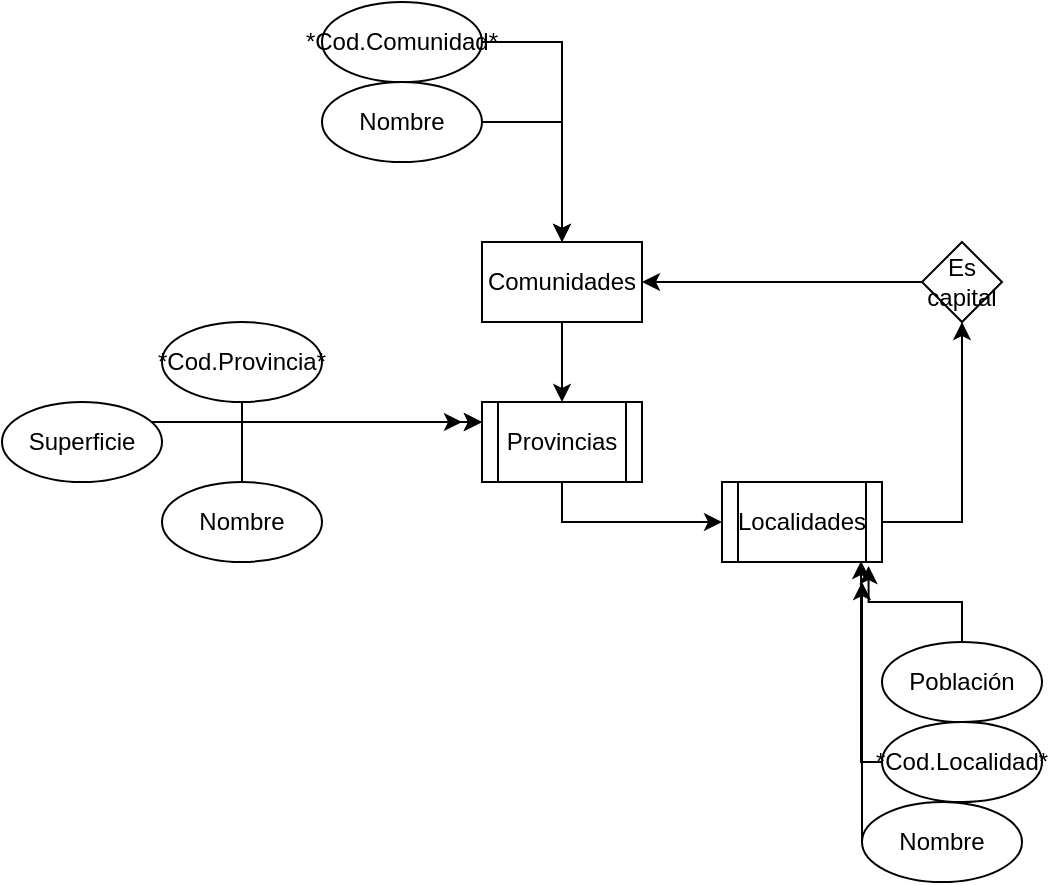 <mxfile version="15.8.6" type="device"><diagram id="t6aWJvVAVDIZHVSrEjjB" name="Page-1"><mxGraphModel dx="1020" dy="1144" grid="1" gridSize="10" guides="1" tooltips="1" connect="1" arrows="1" fold="1" page="1" pageScale="1" pageWidth="827" pageHeight="1169" math="0" shadow="0"><root><mxCell id="0"/><mxCell id="1" parent="0"/><mxCell id="J3LroaYnjUM9tw-gVfXI-20" style="edgeStyle=orthogonalEdgeStyle;rounded=0;orthogonalLoop=1;jettySize=auto;html=1;exitX=1;exitY=0.5;exitDx=0;exitDy=0;" parent="1" source="J3LroaYnjUM9tw-gVfXI-1" target="J3LroaYnjUM9tw-gVfXI-3" edge="1"><mxGeometry relative="1" as="geometry"/></mxCell><mxCell id="J3LroaYnjUM9tw-gVfXI-1" value="Nombre&lt;br&gt;" style="ellipse;whiteSpace=wrap;html=1;" parent="1" vertex="1"><mxGeometry x="240" y="80" width="80" height="40" as="geometry"/></mxCell><mxCell id="J3LroaYnjUM9tw-gVfXI-21" style="edgeStyle=orthogonalEdgeStyle;rounded=0;orthogonalLoop=1;jettySize=auto;html=1;entryX=0.916;entryY=1.05;entryDx=0;entryDy=0;entryPerimeter=0;" parent="1" source="J3LroaYnjUM9tw-gVfXI-2" target="J3LroaYnjUM9tw-gVfXI-7" edge="1"><mxGeometry relative="1" as="geometry"><Array as="points"><mxPoint x="560" y="340"/><mxPoint x="513" y="340"/></Array></mxGeometry></mxCell><mxCell id="J3LroaYnjUM9tw-gVfXI-2" value="Población" style="ellipse;whiteSpace=wrap;html=1;" parent="1" vertex="1"><mxGeometry x="520" y="360" width="80" height="40" as="geometry"/></mxCell><mxCell id="J3LroaYnjUM9tw-gVfXI-17" style="edgeStyle=orthogonalEdgeStyle;rounded=0;orthogonalLoop=1;jettySize=auto;html=1;" parent="1" source="J3LroaYnjUM9tw-gVfXI-3" target="J3LroaYnjUM9tw-gVfXI-6" edge="1"><mxGeometry relative="1" as="geometry"/></mxCell><mxCell id="J3LroaYnjUM9tw-gVfXI-3" value="Comunidades" style="rounded=0;whiteSpace=wrap;html=1;" parent="1" vertex="1"><mxGeometry x="320" y="160" width="80" height="40" as="geometry"/></mxCell><mxCell id="J3LroaYnjUM9tw-gVfXI-19" style="edgeStyle=orthogonalEdgeStyle;rounded=0;orthogonalLoop=1;jettySize=auto;html=1;exitX=0.5;exitY=1;exitDx=0;exitDy=0;" parent="1" source="J3LroaYnjUM9tw-gVfXI-6" target="J3LroaYnjUM9tw-gVfXI-7" edge="1"><mxGeometry relative="1" as="geometry"/></mxCell><mxCell id="J3LroaYnjUM9tw-gVfXI-6" value="Provincias" style="shape=process;whiteSpace=wrap;html=1;backgroundOutline=1;" parent="1" vertex="1"><mxGeometry x="320" y="240" width="80" height="40" as="geometry"/></mxCell><mxCell id="J3LroaYnjUM9tw-gVfXI-15" style="edgeStyle=orthogonalEdgeStyle;rounded=0;orthogonalLoop=1;jettySize=auto;html=1;" parent="1" source="J3LroaYnjUM9tw-gVfXI-7" target="J3LroaYnjUM9tw-gVfXI-9" edge="1"><mxGeometry relative="1" as="geometry"/></mxCell><mxCell id="J3LroaYnjUM9tw-gVfXI-7" value="Localidades" style="shape=process;whiteSpace=wrap;html=1;backgroundOutline=1;" parent="1" vertex="1"><mxGeometry x="440" y="280" width="80" height="40" as="geometry"/></mxCell><mxCell id="J3LroaYnjUM9tw-gVfXI-16" style="edgeStyle=orthogonalEdgeStyle;rounded=0;orthogonalLoop=1;jettySize=auto;html=1;" parent="1" source="J3LroaYnjUM9tw-gVfXI-9" target="J3LroaYnjUM9tw-gVfXI-3" edge="1"><mxGeometry relative="1" as="geometry"/></mxCell><mxCell id="J3LroaYnjUM9tw-gVfXI-9" value="Es capital" style="rhombus;whiteSpace=wrap;html=1;" parent="1" vertex="1"><mxGeometry x="540" y="160" width="40" height="40" as="geometry"/></mxCell><mxCell id="J3LroaYnjUM9tw-gVfXI-24" style="edgeStyle=orthogonalEdgeStyle;rounded=0;orthogonalLoop=1;jettySize=auto;html=1;entryX=0.5;entryY=0;entryDx=0;entryDy=0;" parent="1" source="J3LroaYnjUM9tw-gVfXI-23" target="J3LroaYnjUM9tw-gVfXI-3" edge="1"><mxGeometry relative="1" as="geometry"><Array as="points"><mxPoint x="360" y="60"/></Array></mxGeometry></mxCell><mxCell id="J3LroaYnjUM9tw-gVfXI-23" value="*Cod.Comunidad*" style="ellipse;whiteSpace=wrap;html=1;" parent="1" vertex="1"><mxGeometry x="240" y="40" width="80" height="40" as="geometry"/></mxCell><mxCell id="J3LroaYnjUM9tw-gVfXI-26" style="edgeStyle=orthogonalEdgeStyle;rounded=0;orthogonalLoop=1;jettySize=auto;html=1;entryX=0;entryY=0.25;entryDx=0;entryDy=0;exitX=0.5;exitY=1;exitDx=0;exitDy=0;" parent="1" source="J3LroaYnjUM9tw-gVfXI-25" target="J3LroaYnjUM9tw-gVfXI-6" edge="1"><mxGeometry relative="1" as="geometry"><mxPoint x="200" y="250" as="sourcePoint"/><Array as="points"><mxPoint x="200" y="250"/></Array></mxGeometry></mxCell><mxCell id="J3LroaYnjUM9tw-gVfXI-25" value="*Cod.Provincia*" style="ellipse;whiteSpace=wrap;html=1;" parent="1" vertex="1"><mxGeometry x="160" y="200" width="80" height="40" as="geometry"/></mxCell><mxCell id="J3LroaYnjUM9tw-gVfXI-28" style="edgeStyle=orthogonalEdgeStyle;rounded=0;orthogonalLoop=1;jettySize=auto;html=1;entryX=0;entryY=0.25;entryDx=0;entryDy=0;" parent="1" source="J3LroaYnjUM9tw-gVfXI-27" target="J3LroaYnjUM9tw-gVfXI-6" edge="1"><mxGeometry relative="1" as="geometry"><Array as="points"><mxPoint x="210" y="250"/><mxPoint x="210" y="250"/></Array></mxGeometry></mxCell><mxCell id="J3LroaYnjUM9tw-gVfXI-27" value="Superficie" style="ellipse;whiteSpace=wrap;html=1;" parent="1" vertex="1"><mxGeometry x="80" y="240" width="80" height="40" as="geometry"/></mxCell><mxCell id="J3LroaYnjUM9tw-gVfXI-30" style="edgeStyle=orthogonalEdgeStyle;rounded=0;orthogonalLoop=1;jettySize=auto;html=1;exitX=0.5;exitY=0;exitDx=0;exitDy=0;" parent="1" source="J3LroaYnjUM9tw-gVfXI-29" edge="1"><mxGeometry relative="1" as="geometry"><mxPoint x="310" y="250" as="targetPoint"/><Array as="points"><mxPoint x="200" y="250"/></Array></mxGeometry></mxCell><mxCell id="J3LroaYnjUM9tw-gVfXI-29" value="Nombre&lt;br&gt;" style="ellipse;whiteSpace=wrap;html=1;" parent="1" vertex="1"><mxGeometry x="160" y="280" width="80" height="40" as="geometry"/></mxCell><mxCell id="J3LroaYnjUM9tw-gVfXI-32" style="edgeStyle=orthogonalEdgeStyle;rounded=0;orthogonalLoop=1;jettySize=auto;html=1;entryX=0.869;entryY=0.988;entryDx=0;entryDy=0;entryPerimeter=0;" parent="1" source="J3LroaYnjUM9tw-gVfXI-31" target="J3LroaYnjUM9tw-gVfXI-7" edge="1"><mxGeometry relative="1" as="geometry"><mxPoint x="510" y="330" as="targetPoint"/><Array as="points"><mxPoint x="510" y="420"/></Array></mxGeometry></mxCell><mxCell id="J3LroaYnjUM9tw-gVfXI-31" value="*Cod.Localidad*" style="ellipse;whiteSpace=wrap;html=1;" parent="1" vertex="1"><mxGeometry x="520" y="400" width="80" height="40" as="geometry"/></mxCell><mxCell id="J3LroaYnjUM9tw-gVfXI-34" style="edgeStyle=orthogonalEdgeStyle;rounded=0;orthogonalLoop=1;jettySize=auto;html=1;" parent="1" source="J3LroaYnjUM9tw-gVfXI-33" edge="1"><mxGeometry relative="1" as="geometry"><mxPoint x="510" y="330" as="targetPoint"/><Array as="points"><mxPoint x="520" y="460"/><mxPoint x="520" y="460"/></Array></mxGeometry></mxCell><mxCell id="J3LroaYnjUM9tw-gVfXI-33" value="Nombre&lt;br&gt;" style="ellipse;whiteSpace=wrap;html=1;" parent="1" vertex="1"><mxGeometry x="510" y="440" width="80" height="40" as="geometry"/></mxCell></root></mxGraphModel></diagram></mxfile>